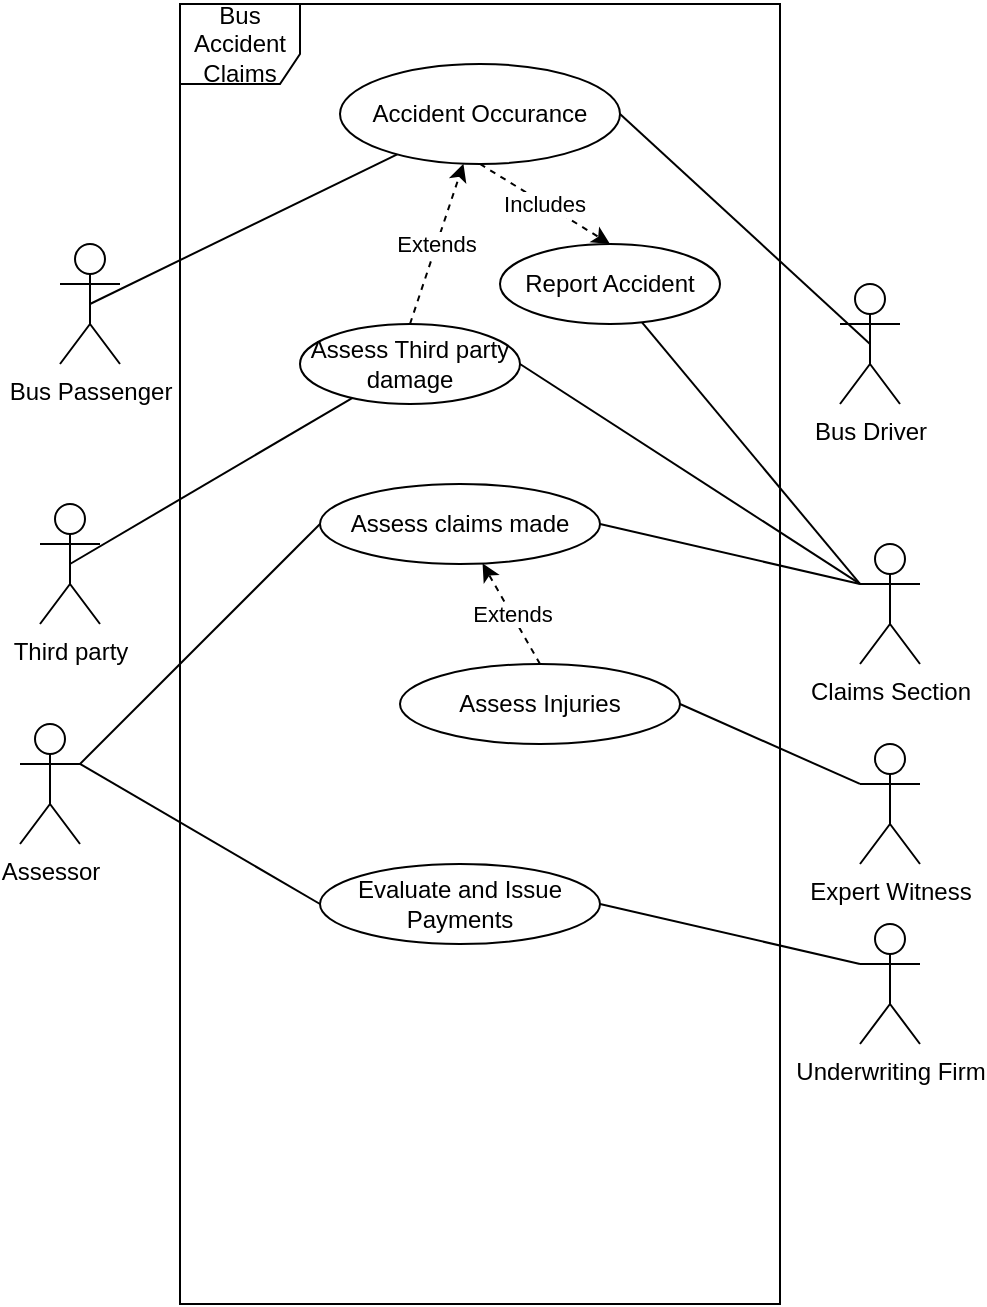 <mxfile version="15.4.1" type="github">
  <diagram id="-3Mf7pvUGyZ3UgzaagBH" name="Page-1">
    <mxGraphModel dx="1038" dy="1658" grid="1" gridSize="10" guides="1" tooltips="1" connect="1" arrows="1" fold="1" page="1" pageScale="1" pageWidth="827" pageHeight="1169" math="0" shadow="0">
      <root>
        <mxCell id="0" />
        <mxCell id="1" parent="0" />
        <mxCell id="6SlTIPmL1n4rDObzGpwE-1" value="Bus Accident Claims" style="shape=umlFrame;whiteSpace=wrap;html=1;width=60;height=40;" vertex="1" parent="1">
          <mxGeometry x="240" width="300" height="650" as="geometry" />
        </mxCell>
        <mxCell id="6SlTIPmL1n4rDObzGpwE-17" style="edgeStyle=none;rounded=0;orthogonalLoop=1;jettySize=auto;html=1;exitX=0.5;exitY=0.5;exitDx=0;exitDy=0;exitPerimeter=0;endArrow=none;endFill=0;" edge="1" parent="1" source="6SlTIPmL1n4rDObzGpwE-2" target="6SlTIPmL1n4rDObzGpwE-15">
          <mxGeometry relative="1" as="geometry" />
        </mxCell>
        <mxCell id="6SlTIPmL1n4rDObzGpwE-2" value="Third party" style="shape=umlActor;verticalLabelPosition=bottom;verticalAlign=top;html=1;" vertex="1" parent="1">
          <mxGeometry x="170" y="250" width="30" height="60" as="geometry" />
        </mxCell>
        <mxCell id="6SlTIPmL1n4rDObzGpwE-24" style="edgeStyle=none;rounded=0;orthogonalLoop=1;jettySize=auto;html=1;exitX=1;exitY=0.333;exitDx=0;exitDy=0;exitPerimeter=0;entryX=0;entryY=0.5;entryDx=0;entryDy=0;endArrow=none;endFill=0;" edge="1" parent="1" source="6SlTIPmL1n4rDObzGpwE-3" target="6SlTIPmL1n4rDObzGpwE-23">
          <mxGeometry relative="1" as="geometry" />
        </mxCell>
        <mxCell id="6SlTIPmL1n4rDObzGpwE-27" style="edgeStyle=none;rounded=0;orthogonalLoop=1;jettySize=auto;html=1;exitX=1;exitY=0.333;exitDx=0;exitDy=0;exitPerimeter=0;endArrow=none;endFill=0;entryX=0;entryY=0.5;entryDx=0;entryDy=0;" edge="1" parent="1" source="6SlTIPmL1n4rDObzGpwE-3" target="6SlTIPmL1n4rDObzGpwE-26">
          <mxGeometry relative="1" as="geometry" />
        </mxCell>
        <mxCell id="6SlTIPmL1n4rDObzGpwE-3" value="Assessor" style="shape=umlActor;verticalLabelPosition=bottom;verticalAlign=top;html=1;" vertex="1" parent="1">
          <mxGeometry x="160" y="360" width="30" height="60" as="geometry" />
        </mxCell>
        <mxCell id="6SlTIPmL1n4rDObzGpwE-9" style="rounded=0;orthogonalLoop=1;jettySize=auto;html=1;exitX=0.5;exitY=0.5;exitDx=0;exitDy=0;exitPerimeter=0;entryX=1;entryY=0.5;entryDx=0;entryDy=0;endArrow=none;endFill=0;" edge="1" parent="1" source="6SlTIPmL1n4rDObzGpwE-4" target="6SlTIPmL1n4rDObzGpwE-7">
          <mxGeometry relative="1" as="geometry" />
        </mxCell>
        <mxCell id="6SlTIPmL1n4rDObzGpwE-4" value="Bus Driver" style="shape=umlActor;verticalLabelPosition=bottom;verticalAlign=top;html=1;" vertex="1" parent="1">
          <mxGeometry x="570" y="140" width="30" height="60" as="geometry" />
        </mxCell>
        <mxCell id="6SlTIPmL1n4rDObzGpwE-8" style="rounded=0;orthogonalLoop=1;jettySize=auto;html=1;exitX=0.5;exitY=0.5;exitDx=0;exitDy=0;exitPerimeter=0;endArrow=none;endFill=0;" edge="1" parent="1" source="6SlTIPmL1n4rDObzGpwE-5" target="6SlTIPmL1n4rDObzGpwE-7">
          <mxGeometry relative="1" as="geometry" />
        </mxCell>
        <mxCell id="6SlTIPmL1n4rDObzGpwE-5" value="Bus Passenger" style="shape=umlActor;verticalLabelPosition=bottom;verticalAlign=top;html=1;" vertex="1" parent="1">
          <mxGeometry x="180" y="120" width="30" height="60" as="geometry" />
        </mxCell>
        <mxCell id="6SlTIPmL1n4rDObzGpwE-20" value="Includes" style="edgeStyle=none;rounded=0;orthogonalLoop=1;jettySize=auto;html=1;exitX=0.5;exitY=1;exitDx=0;exitDy=0;entryX=0.5;entryY=0;entryDx=0;entryDy=0;endArrow=classic;endFill=1;dashed=1;" edge="1" parent="1" source="6SlTIPmL1n4rDObzGpwE-7" target="6SlTIPmL1n4rDObzGpwE-19">
          <mxGeometry relative="1" as="geometry" />
        </mxCell>
        <mxCell id="6SlTIPmL1n4rDObzGpwE-7" value="Accident Occurance" style="ellipse;whiteSpace=wrap;html=1;" vertex="1" parent="1">
          <mxGeometry x="320" y="30" width="140" height="50" as="geometry" />
        </mxCell>
        <mxCell id="6SlTIPmL1n4rDObzGpwE-28" style="edgeStyle=none;rounded=0;orthogonalLoop=1;jettySize=auto;html=1;exitX=0;exitY=0.333;exitDx=0;exitDy=0;exitPerimeter=0;entryX=1;entryY=0.5;entryDx=0;entryDy=0;endArrow=none;endFill=0;" edge="1" parent="1" source="6SlTIPmL1n4rDObzGpwE-13" target="6SlTIPmL1n4rDObzGpwE-26">
          <mxGeometry relative="1" as="geometry" />
        </mxCell>
        <mxCell id="6SlTIPmL1n4rDObzGpwE-13" value="Underwriting Firm" style="shape=umlActor;verticalLabelPosition=bottom;verticalAlign=top;html=1;" vertex="1" parent="1">
          <mxGeometry x="580" y="460" width="30" height="60" as="geometry" />
        </mxCell>
        <mxCell id="6SlTIPmL1n4rDObzGpwE-16" value="Extends" style="edgeStyle=none;rounded=0;orthogonalLoop=1;jettySize=auto;html=1;exitX=0.5;exitY=0;exitDx=0;exitDy=0;endArrow=classic;endFill=1;dashed=1;" edge="1" parent="1" source="6SlTIPmL1n4rDObzGpwE-15" target="6SlTIPmL1n4rDObzGpwE-7">
          <mxGeometry relative="1" as="geometry" />
        </mxCell>
        <mxCell id="6SlTIPmL1n4rDObzGpwE-15" value="Assess Third party damage" style="ellipse;whiteSpace=wrap;html=1;" vertex="1" parent="1">
          <mxGeometry x="300" y="160" width="110" height="40" as="geometry" />
        </mxCell>
        <mxCell id="6SlTIPmL1n4rDObzGpwE-21" style="edgeStyle=none;rounded=0;orthogonalLoop=1;jettySize=auto;html=1;exitX=0;exitY=0.333;exitDx=0;exitDy=0;exitPerimeter=0;endArrow=none;endFill=0;" edge="1" parent="1" source="6SlTIPmL1n4rDObzGpwE-18" target="6SlTIPmL1n4rDObzGpwE-19">
          <mxGeometry relative="1" as="geometry" />
        </mxCell>
        <mxCell id="6SlTIPmL1n4rDObzGpwE-22" style="edgeStyle=none;rounded=0;orthogonalLoop=1;jettySize=auto;html=1;exitX=0;exitY=0.333;exitDx=0;exitDy=0;exitPerimeter=0;entryX=1;entryY=0.5;entryDx=0;entryDy=0;endArrow=none;endFill=0;" edge="1" parent="1" source="6SlTIPmL1n4rDObzGpwE-18" target="6SlTIPmL1n4rDObzGpwE-15">
          <mxGeometry relative="1" as="geometry" />
        </mxCell>
        <mxCell id="6SlTIPmL1n4rDObzGpwE-25" style="edgeStyle=none;rounded=0;orthogonalLoop=1;jettySize=auto;html=1;exitX=0;exitY=0.333;exitDx=0;exitDy=0;exitPerimeter=0;entryX=1;entryY=0.5;entryDx=0;entryDy=0;endArrow=none;endFill=0;" edge="1" parent="1" source="6SlTIPmL1n4rDObzGpwE-18" target="6SlTIPmL1n4rDObzGpwE-23">
          <mxGeometry relative="1" as="geometry" />
        </mxCell>
        <mxCell id="6SlTIPmL1n4rDObzGpwE-18" value="Claims Section" style="shape=umlActor;verticalLabelPosition=bottom;verticalAlign=top;html=1;" vertex="1" parent="1">
          <mxGeometry x="580" y="270" width="30" height="60" as="geometry" />
        </mxCell>
        <mxCell id="6SlTIPmL1n4rDObzGpwE-19" value="Report Accident" style="ellipse;whiteSpace=wrap;html=1;" vertex="1" parent="1">
          <mxGeometry x="400" y="120" width="110" height="40" as="geometry" />
        </mxCell>
        <mxCell id="6SlTIPmL1n4rDObzGpwE-23" value="Assess claims made" style="ellipse;whiteSpace=wrap;html=1;" vertex="1" parent="1">
          <mxGeometry x="310" y="240" width="140" height="40" as="geometry" />
        </mxCell>
        <mxCell id="6SlTIPmL1n4rDObzGpwE-26" value="Evaluate and Issue Payments" style="ellipse;whiteSpace=wrap;html=1;" vertex="1" parent="1">
          <mxGeometry x="310" y="430" width="140" height="40" as="geometry" />
        </mxCell>
        <mxCell id="6SlTIPmL1n4rDObzGpwE-33" style="edgeStyle=none;rounded=0;orthogonalLoop=1;jettySize=auto;html=1;exitX=1;exitY=0.5;exitDx=0;exitDy=0;entryX=0;entryY=0.333;entryDx=0;entryDy=0;entryPerimeter=0;endArrow=none;endFill=0;" edge="1" parent="1" source="6SlTIPmL1n4rDObzGpwE-31" target="6SlTIPmL1n4rDObzGpwE-32">
          <mxGeometry relative="1" as="geometry" />
        </mxCell>
        <mxCell id="6SlTIPmL1n4rDObzGpwE-34" value="Extends" style="edgeStyle=none;rounded=0;orthogonalLoop=1;jettySize=auto;html=1;exitX=0.5;exitY=0;exitDx=0;exitDy=0;endArrow=classic;endFill=1;dashed=1;" edge="1" parent="1" source="6SlTIPmL1n4rDObzGpwE-31" target="6SlTIPmL1n4rDObzGpwE-23">
          <mxGeometry relative="1" as="geometry" />
        </mxCell>
        <mxCell id="6SlTIPmL1n4rDObzGpwE-31" value="Assess Injuries" style="ellipse;whiteSpace=wrap;html=1;" vertex="1" parent="1">
          <mxGeometry x="350" y="330" width="140" height="40" as="geometry" />
        </mxCell>
        <mxCell id="6SlTIPmL1n4rDObzGpwE-32" value="Expert Witness" style="shape=umlActor;verticalLabelPosition=bottom;verticalAlign=top;html=1;" vertex="1" parent="1">
          <mxGeometry x="580" y="370" width="30" height="60" as="geometry" />
        </mxCell>
      </root>
    </mxGraphModel>
  </diagram>
</mxfile>
